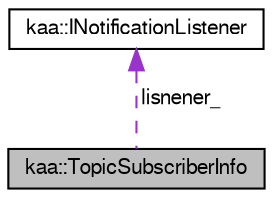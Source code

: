 digraph "kaa::TopicSubscriberInfo"
{
  bgcolor="transparent";
  edge [fontname="FreeSans",fontsize="10",labelfontname="FreeSans",labelfontsize="10"];
  node [fontname="FreeSans",fontsize="10",shape=record];
  Node1 [label="kaa::TopicSubscriberInfo",height=0.2,width=0.4,color="black", fillcolor="grey75", style="filled" fontcolor="black"];
  Node2 -> Node1 [dir="back",color="darkorchid3",fontsize="10",style="dashed",label=" lisnener_" ,fontname="FreeSans"];
  Node2 [label="kaa::INotificationListener",height=0.2,width=0.4,color="black",URL="$classkaa_1_1INotificationListener.html"];
}
